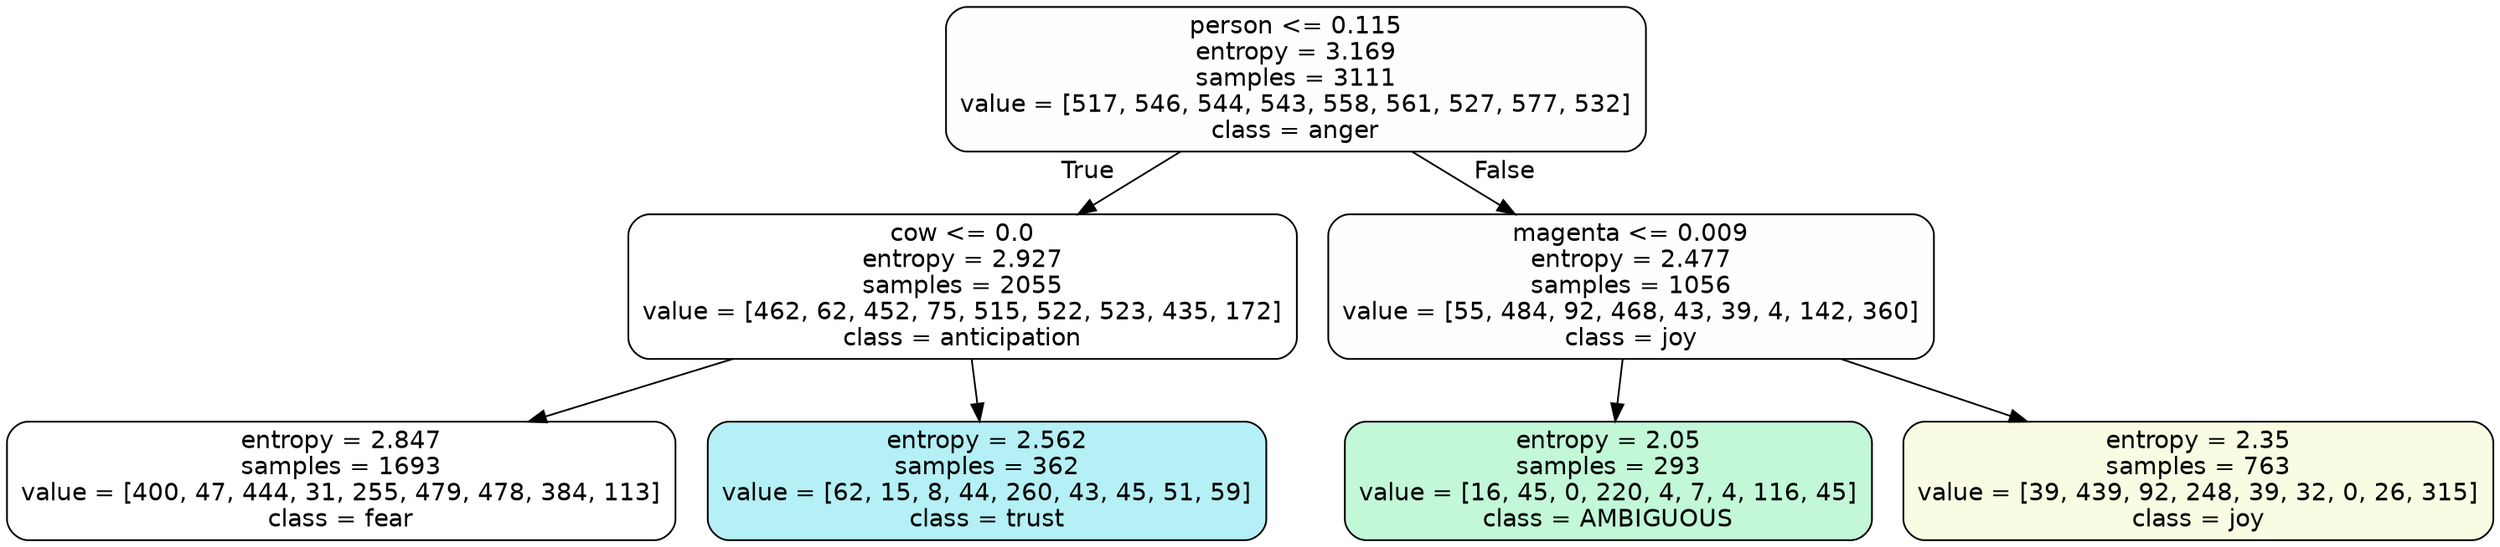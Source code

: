 digraph Tree {
node [shape=box, style="filled, rounded", color="black", fontname=helvetica] ;
edge [fontname=helvetica] ;
0 [label="person <= 0.115\nentropy = 3.169\nsamples = 3111\nvalue = [517, 546, 544, 543, 558, 561, 527, 577, 532]\nclass = anger", fillcolor="#e539d701"] ;
1 [label="cow <= 0.0\nentropy = 2.927\nsamples = 2055\nvalue = [462, 62, 452, 75, 515, 522, 523, 435, 172]\nclass = anticipation", fillcolor="#8139e500"] ;
0 -> 1 [labeldistance=2.5, labelangle=45, headlabel="True"] ;
2 [label="entropy = 2.847\nsamples = 1693\nvalue = [400, 47, 444, 31, 255, 479, 478, 384, 113]\nclass = fear", fillcolor="#3964e500"] ;
1 -> 2 ;
3 [label="entropy = 2.562\nsamples = 362\nvalue = [62, 15, 8, 44, 260, 43, 45, 51, 59]\nclass = trust", fillcolor="#39d7e560"] ;
1 -> 3 ;
4 [label="magenta <= 0.009\nentropy = 2.477\nsamples = 1056\nvalue = [55, 484, 92, 468, 43, 39, 4, 142, 360]\nclass = joy", fillcolor="#d7e53903"] ;
0 -> 4 [labeldistance=2.5, labelangle=-45, headlabel="False"] ;
5 [label="entropy = 2.05\nsamples = 293\nvalue = [16, 45, 0, 220, 4, 7, 4, 116, 45]\nclass = AMBIGUOUS", fillcolor="#39e5814e"] ;
4 -> 5 ;
6 [label="entropy = 2.35\nsamples = 763\nvalue = [39, 439, 92, 248, 39, 32, 0, 26, 315]\nclass = joy", fillcolor="#d7e53923"] ;
4 -> 6 ;
}